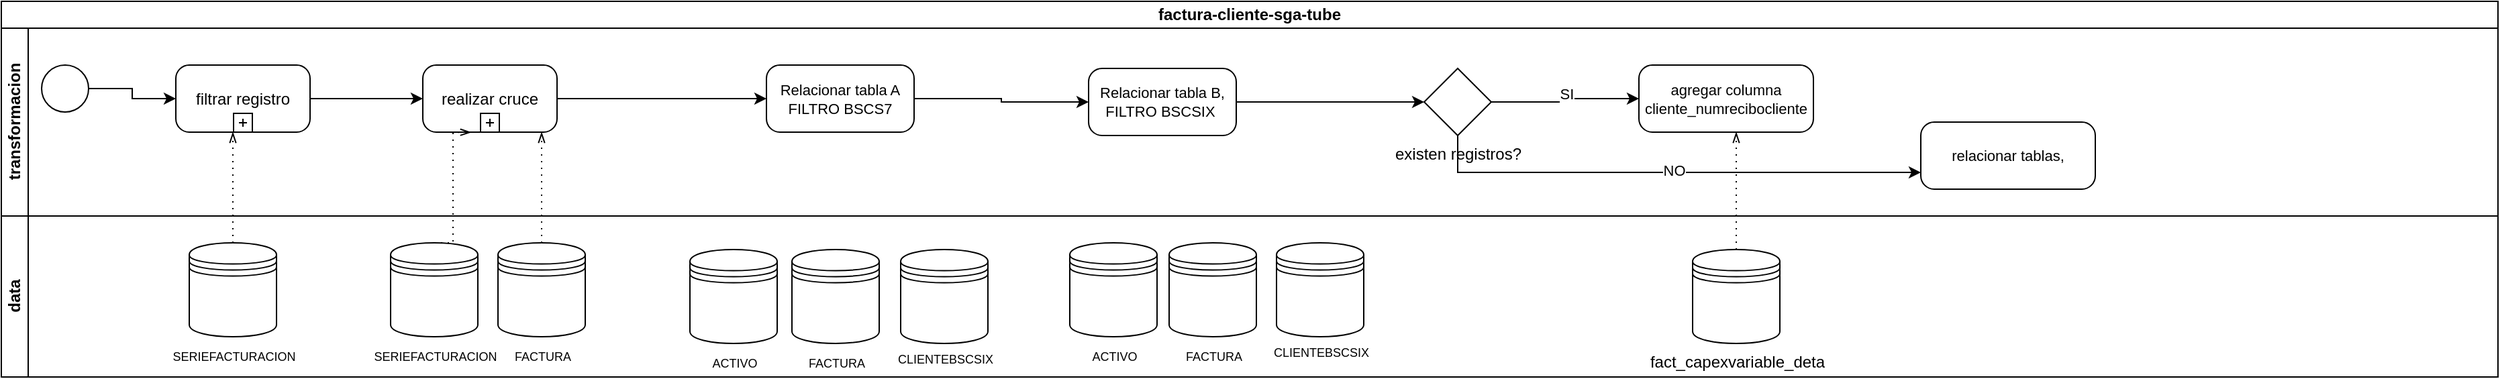 <mxfile version="23.1.1" type="github">
  <diagram name="Página-1" id="NzK1YhTJ4DpfCUipt_Pe">
    <mxGraphModel dx="1050" dy="530" grid="1" gridSize="10" guides="1" tooltips="1" connect="1" arrows="1" fold="1" page="1" pageScale="1" pageWidth="827" pageHeight="1169" math="0" shadow="0">
      <root>
        <mxCell id="0" />
        <mxCell id="1" parent="0" />
        <mxCell id="dCHRHp1OiHREjXk_zQXD-1" value="factura-cliente-sga-tube" style="swimlane;html=1;childLayout=stackLayout;resizeParent=1;resizeParentMax=0;horizontal=1;startSize=20;horizontalStack=0;whiteSpace=wrap;" vertex="1" parent="1">
          <mxGeometry x="100" y="90" width="1860" height="280" as="geometry" />
        </mxCell>
        <mxCell id="dCHRHp1OiHREjXk_zQXD-2" value="transformacion" style="swimlane;html=1;startSize=20;horizontal=0;" vertex="1" parent="dCHRHp1OiHREjXk_zQXD-1">
          <mxGeometry y="20" width="1860" height="140" as="geometry" />
        </mxCell>
        <mxCell id="dCHRHp1OiHREjXk_zQXD-42" style="edgeStyle=orthogonalEdgeStyle;rounded=0;orthogonalLoop=1;jettySize=auto;html=1;" edge="1" parent="dCHRHp1OiHREjXk_zQXD-2" source="dCHRHp1OiHREjXk_zQXD-5" target="dCHRHp1OiHREjXk_zQXD-36">
          <mxGeometry relative="1" as="geometry" />
        </mxCell>
        <mxCell id="dCHRHp1OiHREjXk_zQXD-5" value="" style="points=[[0.145,0.145,0],[0.5,0,0],[0.855,0.145,0],[1,0.5,0],[0.855,0.855,0],[0.5,1,0],[0.145,0.855,0],[0,0.5,0]];shape=mxgraph.bpmn.event;html=1;verticalLabelPosition=bottom;labelBackgroundColor=#ffffff;verticalAlign=top;align=center;perimeter=ellipsePerimeter;outlineConnect=0;aspect=fixed;outline=standard;symbol=general;" vertex="1" parent="dCHRHp1OiHREjXk_zQXD-2">
          <mxGeometry x="30" y="27.5" width="35" height="35" as="geometry" />
        </mxCell>
        <mxCell id="dCHRHp1OiHREjXk_zQXD-36" value="filtrar registro" style="points=[[0.25,0,0],[0.5,0,0],[0.75,0,0],[1,0.25,0],[1,0.5,0],[1,0.75,0],[0.75,1,0],[0.5,1,0],[0.25,1,0],[0,0.75,0],[0,0.5,0],[0,0.25,0]];shape=mxgraph.bpmn.task;whiteSpace=wrap;rectStyle=rounded;size=10;html=1;container=1;expand=0;collapsible=0;taskMarker=abstract;isLoopSub=1;" vertex="1" parent="dCHRHp1OiHREjXk_zQXD-2">
          <mxGeometry x="130" y="27.5" width="100" height="50" as="geometry" />
        </mxCell>
        <mxCell id="dCHRHp1OiHREjXk_zQXD-75" style="edgeStyle=orthogonalEdgeStyle;rounded=0;orthogonalLoop=1;jettySize=auto;html=1;" edge="1" parent="dCHRHp1OiHREjXk_zQXD-2" source="dCHRHp1OiHREjXk_zQXD-37" target="dCHRHp1OiHREjXk_zQXD-13">
          <mxGeometry relative="1" as="geometry" />
        </mxCell>
        <mxCell id="dCHRHp1OiHREjXk_zQXD-37" value="realizar cruce" style="points=[[0.25,0,0],[0.5,0,0],[0.75,0,0],[1,0.25,0],[1,0.5,0],[1,0.75,0],[0.75,1,0],[0.5,1,0],[0.25,1,0],[0,0.75,0],[0,0.5,0],[0,0.25,0]];shape=mxgraph.bpmn.task;whiteSpace=wrap;rectStyle=rounded;size=10;html=1;container=1;expand=0;collapsible=0;taskMarker=abstract;isLoopSub=1;" vertex="1" parent="dCHRHp1OiHREjXk_zQXD-2">
          <mxGeometry x="314" y="27.5" width="100" height="50" as="geometry" />
        </mxCell>
        <mxCell id="dCHRHp1OiHREjXk_zQXD-40" style="edgeStyle=orthogonalEdgeStyle;rounded=0;orthogonalLoop=1;jettySize=auto;html=1;entryX=0;entryY=0.5;entryDx=0;entryDy=0;entryPerimeter=0;" edge="1" parent="dCHRHp1OiHREjXk_zQXD-2" source="dCHRHp1OiHREjXk_zQXD-36" target="dCHRHp1OiHREjXk_zQXD-37">
          <mxGeometry relative="1" as="geometry" />
        </mxCell>
        <mxCell id="dCHRHp1OiHREjXk_zQXD-90" style="edgeStyle=orthogonalEdgeStyle;rounded=0;orthogonalLoop=1;jettySize=auto;html=1;" edge="1" parent="dCHRHp1OiHREjXk_zQXD-2" source="dCHRHp1OiHREjXk_zQXD-13" target="dCHRHp1OiHREjXk_zQXD-74">
          <mxGeometry relative="1" as="geometry" />
        </mxCell>
        <mxCell id="dCHRHp1OiHREjXk_zQXD-13" value="Relacionar tabla A&lt;br&gt;FILTRO&amp;nbsp;BSCS7" style="points=[[0.25,0,0],[0.5,0,0],[0.75,0,0],[1,0.25,0],[1,0.5,0],[1,0.75,0],[0.75,1,0],[0.5,1,0],[0.25,1,0],[0,0.75,0],[0,0.5,0],[0,0.25,0]];shape=mxgraph.bpmn.task;whiteSpace=wrap;rectStyle=rounded;size=10;html=1;container=1;expand=0;collapsible=0;taskMarker=abstract;fontSize=11;" vertex="1" parent="dCHRHp1OiHREjXk_zQXD-2">
          <mxGeometry x="570" y="27.5" width="110" height="50" as="geometry" />
        </mxCell>
        <mxCell id="dCHRHp1OiHREjXk_zQXD-52" value="agregar columna&lt;br&gt;cliente_numrecibocliente" style="points=[[0.25,0,0],[0.5,0,0],[0.75,0,0],[1,0.25,0],[1,0.5,0],[1,0.75,0],[0.75,1,0],[0.5,1,0],[0.25,1,0],[0,0.75,0],[0,0.5,0],[0,0.25,0]];shape=mxgraph.bpmn.task;whiteSpace=wrap;rectStyle=rounded;size=10;html=1;container=1;expand=0;collapsible=0;taskMarker=abstract;fontSize=11;" vertex="1" parent="dCHRHp1OiHREjXk_zQXD-2">
          <mxGeometry x="1220" y="27.5" width="130" height="50" as="geometry" />
        </mxCell>
        <mxCell id="dCHRHp1OiHREjXk_zQXD-81" style="edgeStyle=orthogonalEdgeStyle;rounded=0;orthogonalLoop=1;jettySize=auto;html=1;" edge="1" parent="dCHRHp1OiHREjXk_zQXD-2" source="dCHRHp1OiHREjXk_zQXD-74" target="dCHRHp1OiHREjXk_zQXD-80">
          <mxGeometry relative="1" as="geometry" />
        </mxCell>
        <mxCell id="dCHRHp1OiHREjXk_zQXD-74" value="Relacionar tabla B, FILTRO&amp;nbsp;BSCSIX&amp;nbsp;" style="points=[[0.25,0,0],[0.5,0,0],[0.75,0,0],[1,0.25,0],[1,0.5,0],[1,0.75,0],[0.75,1,0],[0.5,1,0],[0.25,1,0],[0,0.75,0],[0,0.5,0],[0,0.25,0]];shape=mxgraph.bpmn.task;whiteSpace=wrap;rectStyle=rounded;size=10;html=1;container=1;expand=0;collapsible=0;taskMarker=abstract;fontSize=11;" vertex="1" parent="dCHRHp1OiHREjXk_zQXD-2">
          <mxGeometry x="810" y="30" width="110" height="50" as="geometry" />
        </mxCell>
        <mxCell id="dCHRHp1OiHREjXk_zQXD-82" style="edgeStyle=orthogonalEdgeStyle;rounded=0;orthogonalLoop=1;jettySize=auto;html=1;" edge="1" parent="dCHRHp1OiHREjXk_zQXD-2" source="dCHRHp1OiHREjXk_zQXD-80" target="dCHRHp1OiHREjXk_zQXD-52">
          <mxGeometry relative="1" as="geometry" />
        </mxCell>
        <mxCell id="dCHRHp1OiHREjXk_zQXD-83" value="SI" style="edgeLabel;html=1;align=center;verticalAlign=middle;resizable=0;points=[];" vertex="1" connectable="0" parent="dCHRHp1OiHREjXk_zQXD-82">
          <mxGeometry x="0.022" y="2" relative="1" as="geometry">
            <mxPoint x="1" y="-2" as="offset" />
          </mxGeometry>
        </mxCell>
        <mxCell id="dCHRHp1OiHREjXk_zQXD-80" value="existen registros?" style="points=[[0.25,0.25,0],[0.5,0,0],[0.75,0.25,0],[1,0.5,0],[0.75,0.75,0],[0.5,1,0],[0.25,0.75,0],[0,0.5,0]];shape=mxgraph.bpmn.gateway2;html=1;verticalLabelPosition=bottom;labelBackgroundColor=#ffffff;verticalAlign=top;align=center;perimeter=rhombusPerimeter;outlineConnect=0;outline=none;symbol=none;" vertex="1" parent="dCHRHp1OiHREjXk_zQXD-2">
          <mxGeometry x="1060" y="30" width="50" height="50" as="geometry" />
        </mxCell>
        <mxCell id="dCHRHp1OiHREjXk_zQXD-87" value="relacionar tablas," style="points=[[0.25,0,0],[0.5,0,0],[0.75,0,0],[1,0.25,0],[1,0.5,0],[1,0.75,0],[0.75,1,0],[0.5,1,0],[0.25,1,0],[0,0.75,0],[0,0.5,0],[0,0.25,0]];shape=mxgraph.bpmn.task;whiteSpace=wrap;rectStyle=rounded;size=10;html=1;container=1;expand=0;collapsible=0;taskMarker=abstract;fontSize=11;" vertex="1" parent="dCHRHp1OiHREjXk_zQXD-2">
          <mxGeometry x="1430" y="70" width="130" height="50" as="geometry" />
        </mxCell>
        <mxCell id="dCHRHp1OiHREjXk_zQXD-88" style="edgeStyle=orthogonalEdgeStyle;rounded=0;orthogonalLoop=1;jettySize=auto;html=1;entryX=0;entryY=0.75;entryDx=0;entryDy=0;entryPerimeter=0;exitX=0.5;exitY=1;exitDx=0;exitDy=0;exitPerimeter=0;" edge="1" parent="dCHRHp1OiHREjXk_zQXD-2" source="dCHRHp1OiHREjXk_zQXD-80" target="dCHRHp1OiHREjXk_zQXD-87">
          <mxGeometry relative="1" as="geometry">
            <mxPoint x="1080" y="110" as="sourcePoint" />
            <mxPoint x="1400" y="150" as="targetPoint" />
          </mxGeometry>
        </mxCell>
        <mxCell id="dCHRHp1OiHREjXk_zQXD-89" value="NO" style="edgeLabel;html=1;align=center;verticalAlign=middle;resizable=0;points=[];" vertex="1" connectable="0" parent="dCHRHp1OiHREjXk_zQXD-88">
          <mxGeometry x="0.011" y="2" relative="1" as="geometry">
            <mxPoint as="offset" />
          </mxGeometry>
        </mxCell>
        <mxCell id="dCHRHp1OiHREjXk_zQXD-3" value="data" style="swimlane;html=1;startSize=20;horizontal=0;" vertex="1" parent="dCHRHp1OiHREjXk_zQXD-1">
          <mxGeometry y="160" width="1860" height="120" as="geometry" />
        </mxCell>
        <mxCell id="dCHRHp1OiHREjXk_zQXD-7" value="&lt;font style=&quot;font-size: 9px;&quot;&gt;SERIEFACTURACION&lt;/font&gt;" style="shape=datastore;html=1;labelPosition=center;verticalLabelPosition=bottom;align=center;verticalAlign=top;" vertex="1" parent="dCHRHp1OiHREjXk_zQXD-3">
          <mxGeometry x="140" y="20" width="65" height="70" as="geometry" />
        </mxCell>
        <mxCell id="dCHRHp1OiHREjXk_zQXD-16" value="&lt;font style=&quot;font-size: 9px;&quot;&gt;FACTURA&lt;/font&gt;" style="shape=datastore;html=1;labelPosition=center;verticalLabelPosition=bottom;align=center;verticalAlign=top;" vertex="1" parent="dCHRHp1OiHREjXk_zQXD-3">
          <mxGeometry x="370" y="20" width="65" height="70" as="geometry" />
        </mxCell>
        <mxCell id="dCHRHp1OiHREjXk_zQXD-32" value="&lt;font style=&quot;font-size: 9px;&quot;&gt;SERIEFACTURACION&lt;/font&gt;" style="shape=datastore;html=1;labelPosition=center;verticalLabelPosition=bottom;align=center;verticalAlign=top;" vertex="1" parent="dCHRHp1OiHREjXk_zQXD-3">
          <mxGeometry x="290" y="20" width="65" height="70" as="geometry" />
        </mxCell>
        <mxCell id="dCHRHp1OiHREjXk_zQXD-34" value="fact_capexvariable_deta" style="shape=datastore;html=1;labelPosition=center;verticalLabelPosition=bottom;align=center;verticalAlign=top;" vertex="1" parent="dCHRHp1OiHREjXk_zQXD-3">
          <mxGeometry x="1260" y="25" width="65" height="70" as="geometry" />
        </mxCell>
        <mxCell id="dCHRHp1OiHREjXk_zQXD-43" value="&lt;font style=&quot;font-size: 9px;&quot;&gt;ACTIVO&lt;/font&gt;" style="shape=datastore;html=1;labelPosition=center;verticalLabelPosition=bottom;align=center;verticalAlign=top;" vertex="1" parent="dCHRHp1OiHREjXk_zQXD-3">
          <mxGeometry x="513" y="25" width="65" height="70" as="geometry" />
        </mxCell>
        <mxCell id="dCHRHp1OiHREjXk_zQXD-44" value="&lt;font style=&quot;font-size: 9px;&quot;&gt;FACTURA&lt;/font&gt;" style="shape=datastore;html=1;labelPosition=center;verticalLabelPosition=bottom;align=center;verticalAlign=top;" vertex="1" parent="dCHRHp1OiHREjXk_zQXD-3">
          <mxGeometry x="589" y="25" width="65" height="70" as="geometry" />
        </mxCell>
        <mxCell id="dCHRHp1OiHREjXk_zQXD-48" value="CLIENTEBSCSIX" style="shape=datastore;html=1;labelPosition=center;verticalLabelPosition=bottom;align=center;verticalAlign=top;fontSize=9;" vertex="1" parent="dCHRHp1OiHREjXk_zQXD-3">
          <mxGeometry x="670" y="25" width="65" height="70" as="geometry" />
        </mxCell>
        <mxCell id="dCHRHp1OiHREjXk_zQXD-77" value="&lt;font style=&quot;font-size: 9px;&quot;&gt;ACTIVO&lt;/font&gt;" style="shape=datastore;html=1;labelPosition=center;verticalLabelPosition=bottom;align=center;verticalAlign=top;" vertex="1" parent="dCHRHp1OiHREjXk_zQXD-3">
          <mxGeometry x="796" y="20" width="65" height="70" as="geometry" />
        </mxCell>
        <mxCell id="dCHRHp1OiHREjXk_zQXD-78" value="&lt;font style=&quot;font-size: 9px;&quot;&gt;FACTURA&lt;/font&gt;" style="shape=datastore;html=1;labelPosition=center;verticalLabelPosition=bottom;align=center;verticalAlign=top;" vertex="1" parent="dCHRHp1OiHREjXk_zQXD-3">
          <mxGeometry x="870" y="20" width="65" height="70" as="geometry" />
        </mxCell>
        <mxCell id="dCHRHp1OiHREjXk_zQXD-79" value="CLIENTEBSCSIX" style="shape=datastore;html=1;labelPosition=center;verticalLabelPosition=bottom;align=center;verticalAlign=top;fontSize=9;" vertex="1" parent="dCHRHp1OiHREjXk_zQXD-3">
          <mxGeometry x="950" y="20" width="65" height="70" as="geometry" />
        </mxCell>
        <mxCell id="dCHRHp1OiHREjXk_zQXD-64" value="" style="edgeStyle=elbowEdgeStyle;fontSize=12;html=1;endFill=0;startFill=0;endSize=6;startSize=6;dashed=1;dashPattern=1 4;endArrow=openThin;startArrow=none;rounded=0;" edge="1" parent="dCHRHp1OiHREjXk_zQXD-1" source="dCHRHp1OiHREjXk_zQXD-34" target="dCHRHp1OiHREjXk_zQXD-52">
          <mxGeometry width="160" relative="1" as="geometry">
            <mxPoint x="1100" y="190" as="sourcePoint" />
            <mxPoint x="1120" y="190" as="targetPoint" />
          </mxGeometry>
        </mxCell>
        <mxCell id="dCHRHp1OiHREjXk_zQXD-71" value="" style="edgeStyle=elbowEdgeStyle;fontSize=12;html=1;endFill=0;startFill=0;endSize=6;startSize=6;dashed=1;dashPattern=1 4;endArrow=openThin;startArrow=none;rounded=0;exitX=0.5;exitY=0;exitDx=0;exitDy=0;" edge="1" parent="dCHRHp1OiHREjXk_zQXD-1" source="dCHRHp1OiHREjXk_zQXD-16" target="dCHRHp1OiHREjXk_zQXD-37">
          <mxGeometry width="160" relative="1" as="geometry">
            <mxPoint x="520" y="190" as="sourcePoint" />
            <mxPoint x="680" y="190" as="targetPoint" />
          </mxGeometry>
        </mxCell>
        <mxCell id="dCHRHp1OiHREjXk_zQXD-72" value="" style="edgeStyle=elbowEdgeStyle;fontSize=12;html=1;endFill=0;startFill=0;endSize=6;startSize=6;dashed=1;dashPattern=1 4;endArrow=openThin;startArrow=none;rounded=0;exitX=0.5;exitY=0;exitDx=0;exitDy=0;entryX=0.36;entryY=1.002;entryDx=0;entryDy=0;entryPerimeter=0;" edge="1" parent="dCHRHp1OiHREjXk_zQXD-1" source="dCHRHp1OiHREjXk_zQXD-32" target="dCHRHp1OiHREjXk_zQXD-37">
          <mxGeometry width="160" relative="1" as="geometry">
            <mxPoint x="520" y="190" as="sourcePoint" />
            <mxPoint x="680" y="190" as="targetPoint" />
          </mxGeometry>
        </mxCell>
        <mxCell id="dCHRHp1OiHREjXk_zQXD-73" value="" style="edgeStyle=elbowEdgeStyle;fontSize=12;html=1;endFill=0;startFill=0;endSize=6;startSize=6;dashed=1;dashPattern=1 4;endArrow=openThin;startArrow=none;rounded=0;exitX=0.5;exitY=0;exitDx=0;exitDy=0;" edge="1" parent="dCHRHp1OiHREjXk_zQXD-1" source="dCHRHp1OiHREjXk_zQXD-7" target="dCHRHp1OiHREjXk_zQXD-36">
          <mxGeometry width="160" relative="1" as="geometry">
            <mxPoint x="400" y="190" as="sourcePoint" />
            <mxPoint x="560" y="190" as="targetPoint" />
          </mxGeometry>
        </mxCell>
      </root>
    </mxGraphModel>
  </diagram>
</mxfile>
